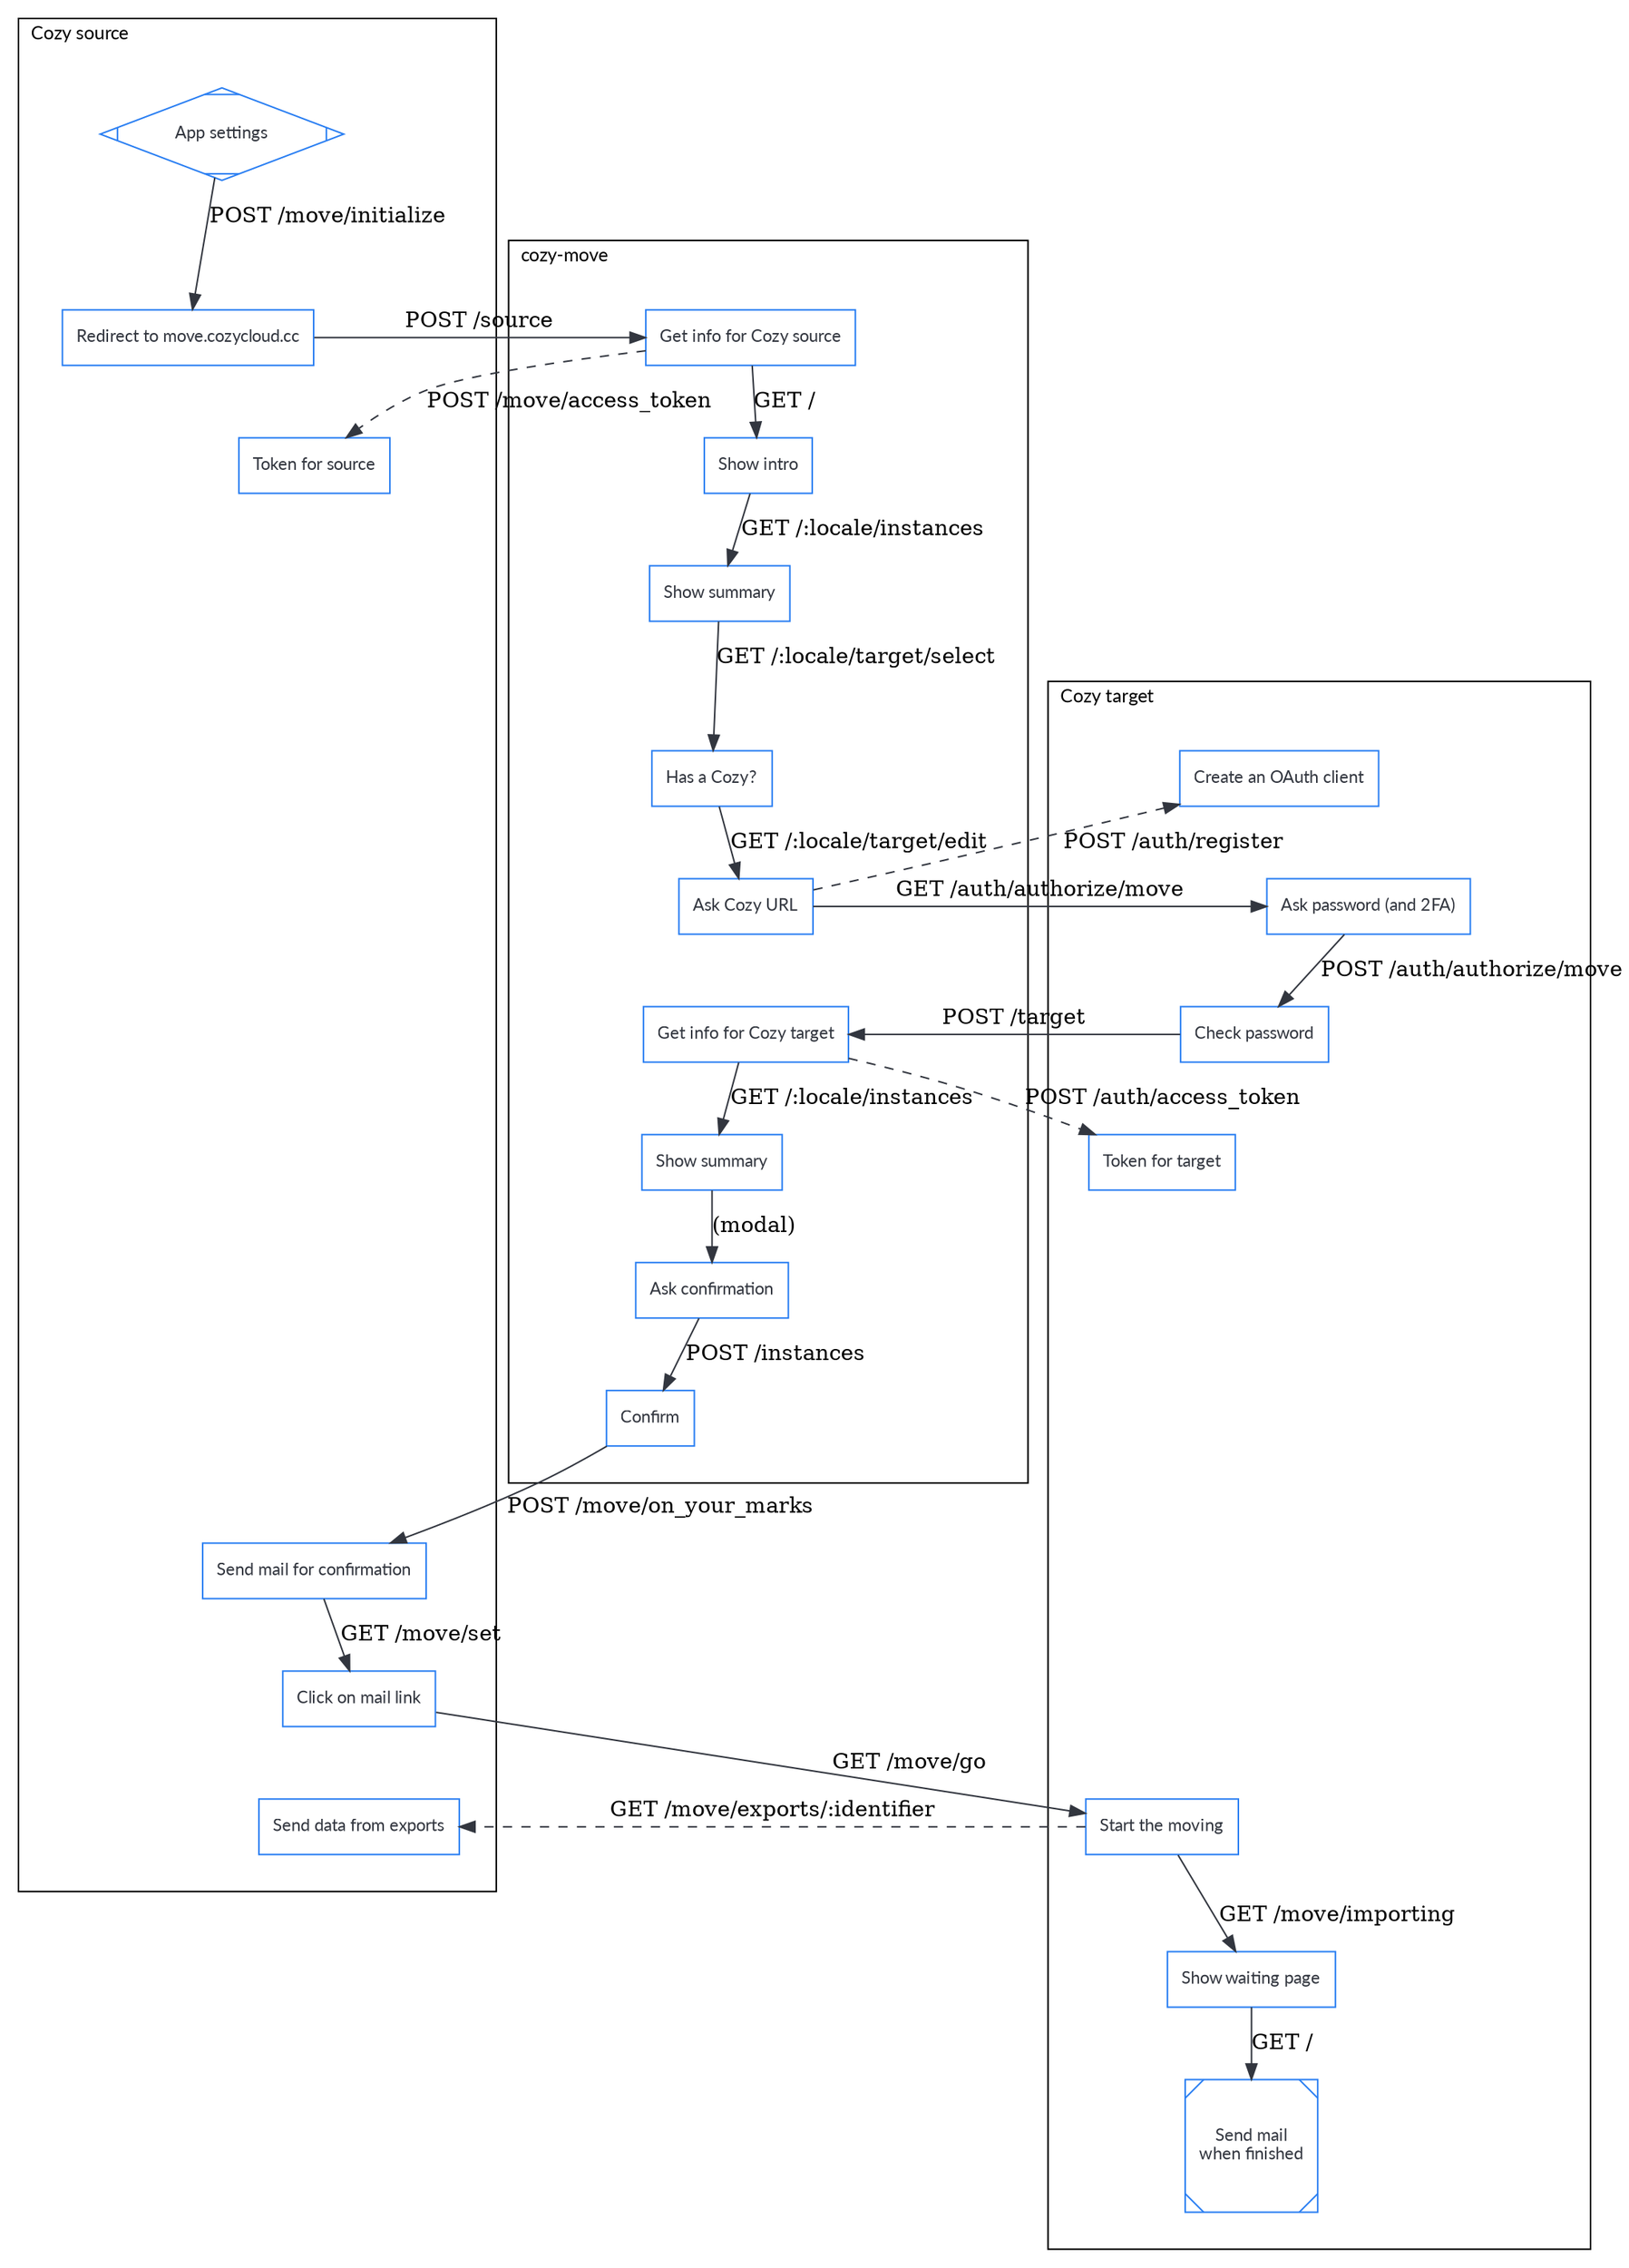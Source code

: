 digraph bitwarden {
	graph [splines=true];
	node [shape="box", fontname="lato", fontsize=11, margin=0.12, color="#297EF2", fontcolor="#32363F"];
	edge [color="#32363F"];
	ranksep=0.45; nodesep=1.5;

	subgraph cluster_source {
		label="Cozy source"; labeljust="l"; fontname="lato"; fontsize=12; margin=24; rankdir=TB;
		s_settings [label="App settings"; shape="Mdiamond"]
		s_start [label="Redirect to move.cozycloud.cc"]
		s_token [label="Token for source"]
		s_confirm [label="Send mail for confirmation"]
		s_mail [label="Click on mail link"]
		s_data [label="Send data from exports"]
		s_fake_1, s_fake_2, s_fake_3, s_fake_4, s_fake_5, s_fake_6, s_fake_7 [style="invis"]
	}

	subgraph cluster_move {
		label="cozy-move"; labeljust="l"; fontname="lato"; fontsize=12; margin=24;
		m_source [label="Get info for Cozy source"]
		m_intro [label="Show intro"]
		m_index_1 [label="Show summary"]
		m_select [label="Has a Cozy?"]
		m_edit [label="Ask Cozy URL"]
		m_target [label="Get info for Cozy target"]
		m_index_2 [label="Show summary"]
		m_warning [label="Ask confirmation"]
		m_confirm [label="Confirm"]
	}

	subgraph cluster_target {
		label="Cozy target"; labeljust="l"; fontname="lato"; fontsize=12; margin=24;
		t_register [label="Create an OAuth client"]
		t_export [label="Ask password (and 2FA)"]
		t_export_2 [label="Check password"]
		t_token [label="Token for target"]
		t_run [label="Start the moving"]
		t_wait [label="Show waiting page"]
		t_done [label="Send mail\nwhen finished"; shape="Msquare"]
		t_fake_1, t_fake_2, t_fake_3, t_fake_4 [style="invis"]
	}

	// User
	s_settings -> s_start [label="POST /move/initialize"]
	s_start -> m_source [label="POST /source"]
	m_source -> m_intro [label="GET /"]
	m_intro -> m_index_1 [label="GET /:locale/instances"]
	m_index_1 -> m_select [label="GET /:locale/target/select"]
	m_select -> m_edit [label="GET /:locale/target/edit"]
	m_edit -> t_export [label="GET /auth/authorize/move"]
	t_export -> t_export_2 [label="POST /auth/authorize/move"]
	t_export_2 -> m_target [label="POST /target"]
	m_target -> m_index_2 [label="GET /:locale/instances"]
	m_index_2 -> m_warning [label="(modal)"]
	m_warning -> m_confirm [label="POST /instances"]
	m_confirm -> s_confirm [label="POST /move/on_your_marks"]
	s_confirm -> s_mail [label="GET /move/set"]
	s_mail -> t_run [label="GET /move/go"]
	t_run -> t_wait [label="GET /move/importing"]
	t_wait -> t_done [label="GET /"]

	// Server to server
	m_source -> s_token [label="POST /move/access_token"; style="dashed"]
	m_edit -> t_register [label="POST /auth/register"; style="dashed"]
	m_target -> t_token [label="POST /auth/access_token"; style="dashed"]
	t_run -> s_data [label="GET /move/exports/:identifier"; style="dashed"]

	// Hidden, just to preserve order between nodes inside clusters
	s_start -> s_token [style="invis"]
	s_token -> s_fake_1 -> s_fake_2 -> s_fake_3 -> s_fake_4 -> s_fake_5 -> s_fake_6 -> s_fake_7 -> s_confirm [style="invis"]
	s_mail -> s_data [style="invis"]
	m_edit -> m_target [style="invis"]
	t_register -> t_export [style="invis"]
	t_export_2 -> t_token [style="invis"]
	t_token -> t_fake_1 -> t_fake_2 -> t_fake_3 -> t_fake_4 -> t_run [style="invis"]
}
